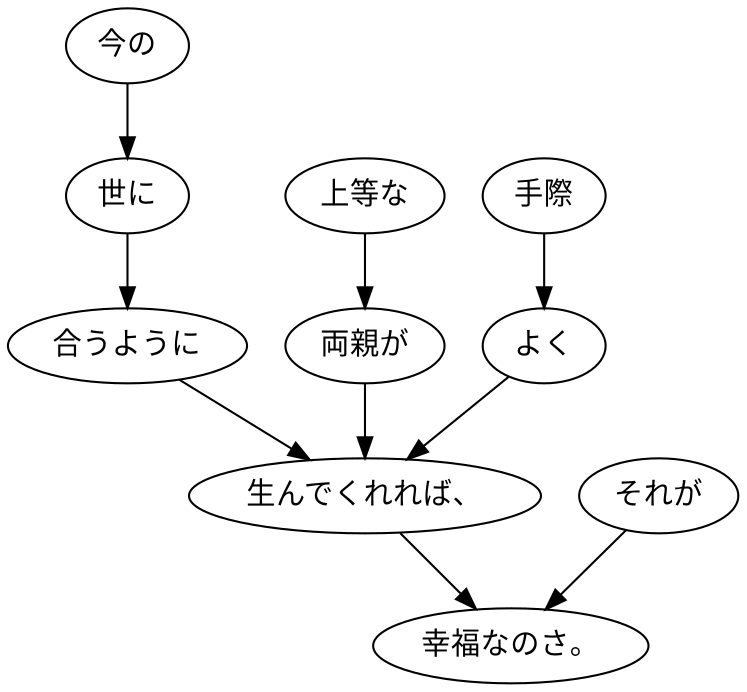 digraph graph5481 {
	node0 [label="今の"];
	node1 [label="世に"];
	node2 [label="合うように"];
	node3 [label="上等な"];
	node4 [label="両親が"];
	node5 [label="手際"];
	node6 [label="よく"];
	node7 [label="生んでくれれば、"];
	node8 [label="それが"];
	node9 [label="幸福なのさ。"];
	node0 -> node1;
	node1 -> node2;
	node2 -> node7;
	node3 -> node4;
	node4 -> node7;
	node5 -> node6;
	node6 -> node7;
	node7 -> node9;
	node8 -> node9;
}

